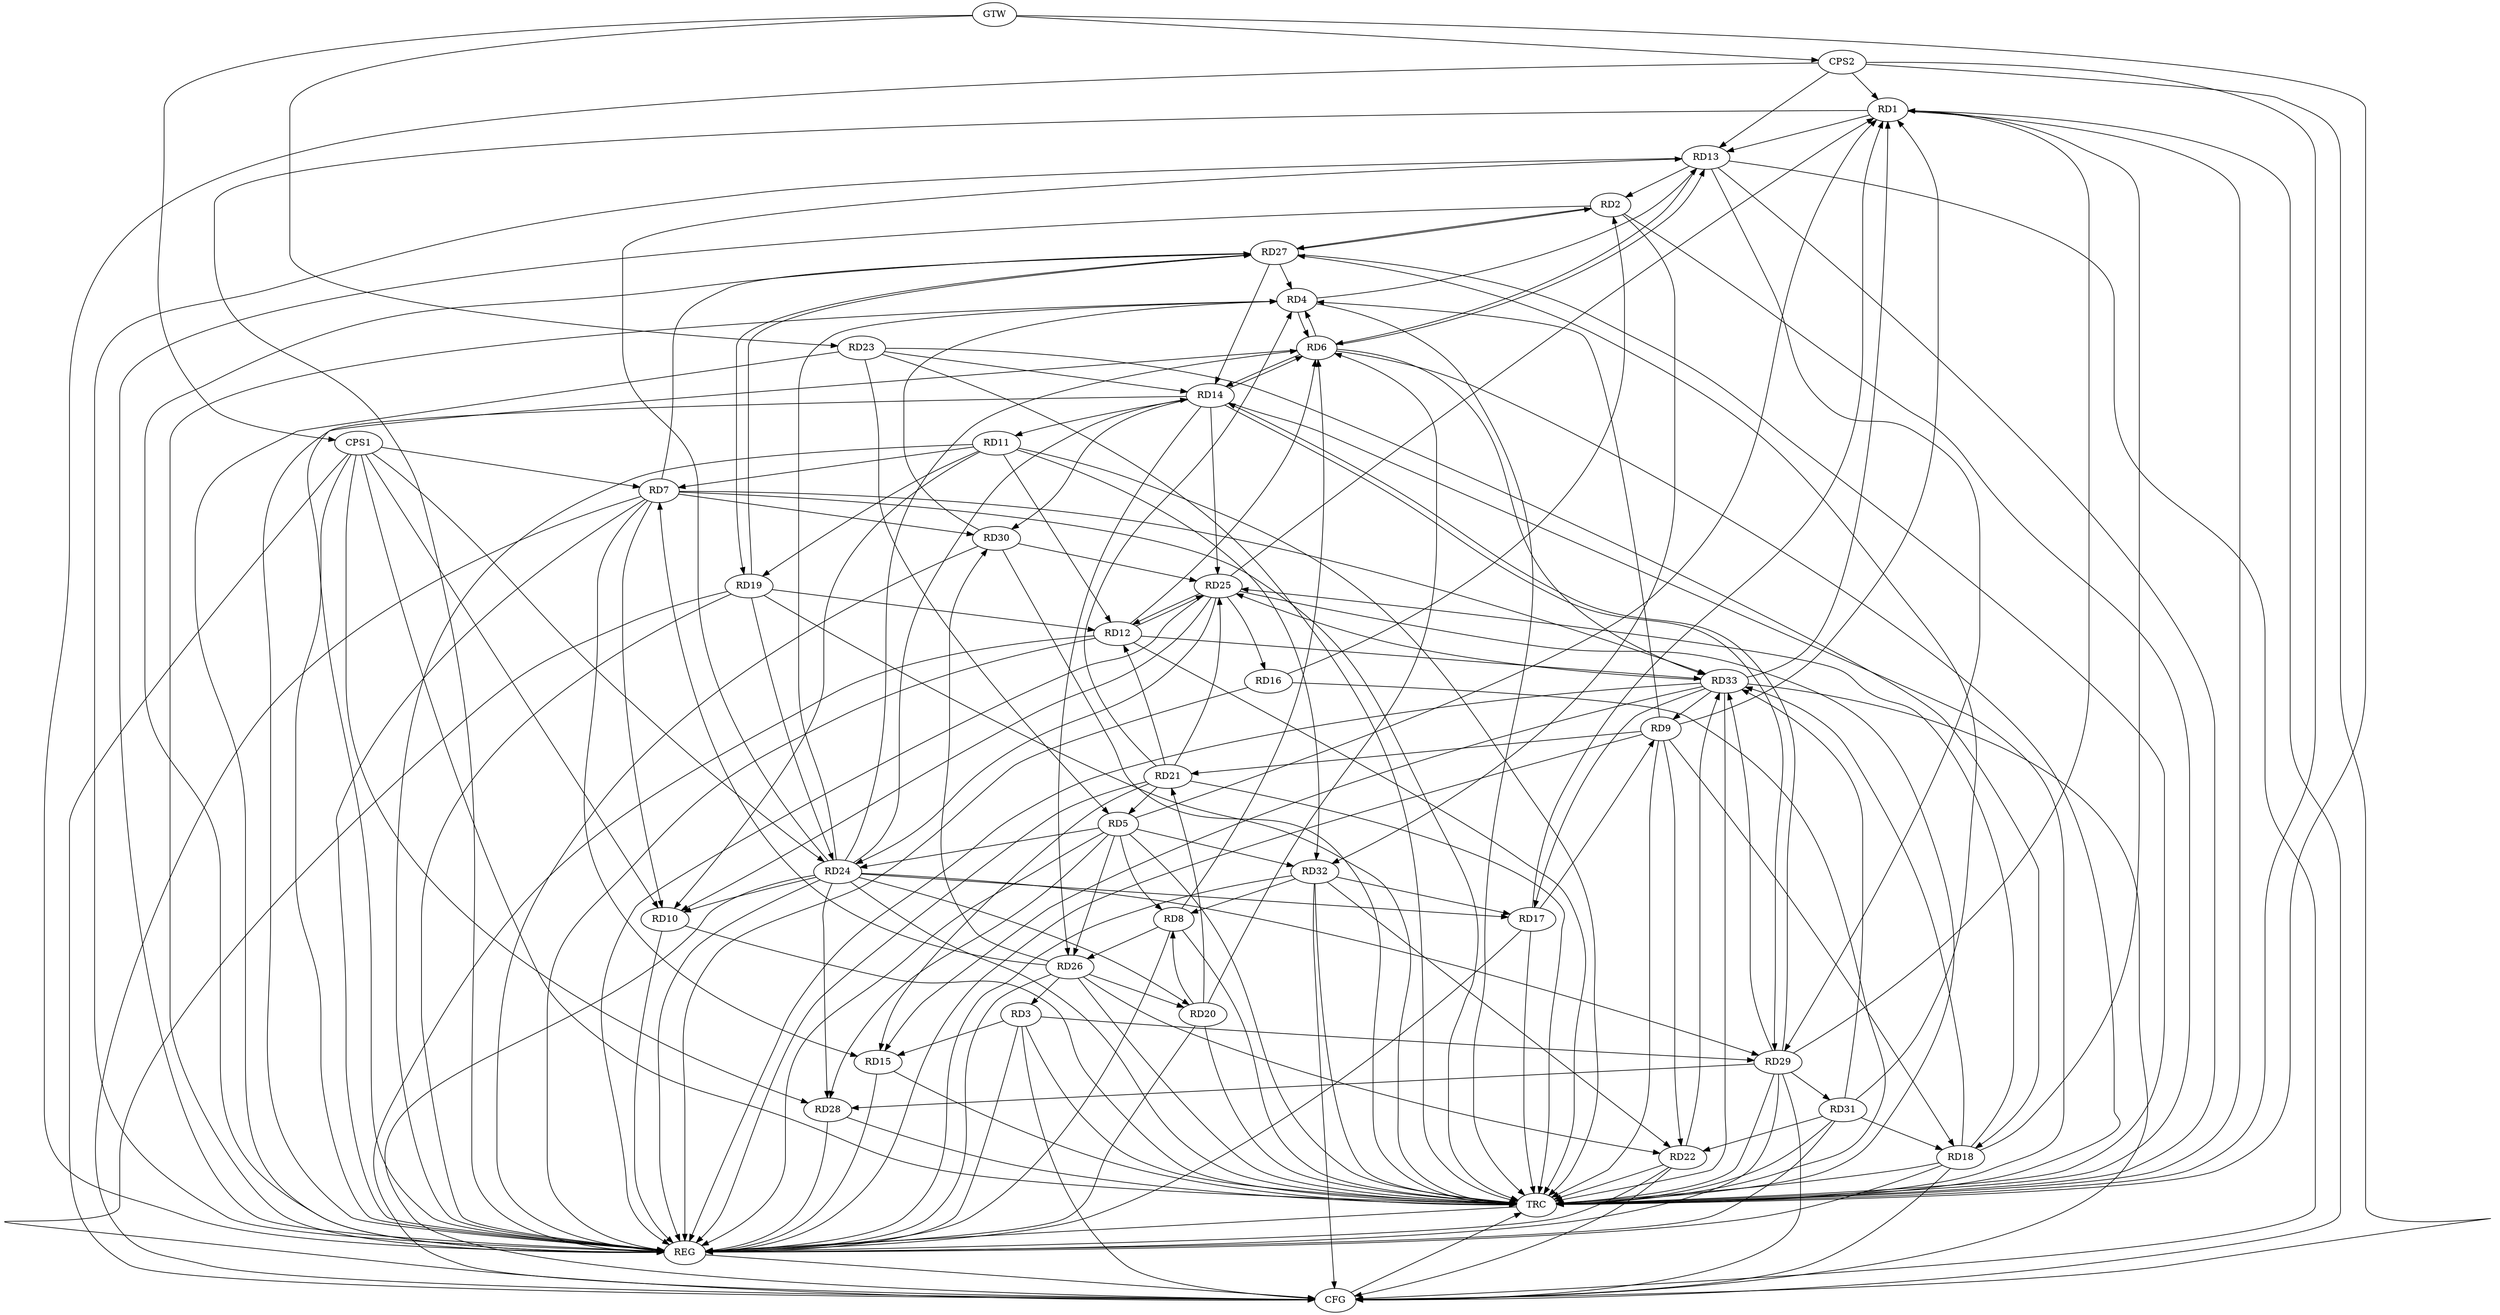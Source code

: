 strict digraph G {
  RD1 [ label="RD1" ];
  RD2 [ label="RD2" ];
  RD3 [ label="RD3" ];
  RD4 [ label="RD4" ];
  RD5 [ label="RD5" ];
  RD6 [ label="RD6" ];
  RD7 [ label="RD7" ];
  RD8 [ label="RD8" ];
  RD9 [ label="RD9" ];
  RD10 [ label="RD10" ];
  RD11 [ label="RD11" ];
  RD12 [ label="RD12" ];
  RD13 [ label="RD13" ];
  RD14 [ label="RD14" ];
  RD15 [ label="RD15" ];
  RD16 [ label="RD16" ];
  RD17 [ label="RD17" ];
  RD18 [ label="RD18" ];
  RD19 [ label="RD19" ];
  RD20 [ label="RD20" ];
  RD21 [ label="RD21" ];
  RD22 [ label="RD22" ];
  RD23 [ label="RD23" ];
  RD24 [ label="RD24" ];
  RD25 [ label="RD25" ];
  RD26 [ label="RD26" ];
  RD27 [ label="RD27" ];
  RD28 [ label="RD28" ];
  RD29 [ label="RD29" ];
  RD30 [ label="RD30" ];
  RD31 [ label="RD31" ];
  RD32 [ label="RD32" ];
  RD33 [ label="RD33" ];
  CPS1 [ label="CPS1" ];
  CPS2 [ label="CPS2" ];
  GTW [ label="GTW" ];
  REG [ label="REG" ];
  CFG [ label="CFG" ];
  TRC [ label="TRC" ];
  RD5 -> RD1;
  RD9 -> RD1;
  RD1 -> RD13;
  RD17 -> RD1;
  RD18 -> RD1;
  RD25 -> RD1;
  RD29 -> RD1;
  RD33 -> RD1;
  RD13 -> RD2;
  RD16 -> RD2;
  RD2 -> RD27;
  RD27 -> RD2;
  RD2 -> RD32;
  RD3 -> RD15;
  RD26 -> RD3;
  RD3 -> RD29;
  RD4 -> RD6;
  RD6 -> RD4;
  RD9 -> RD4;
  RD4 -> RD13;
  RD21 -> RD4;
  RD27 -> RD4;
  RD30 -> RD4;
  RD5 -> RD8;
  RD21 -> RD5;
  RD23 -> RD5;
  RD5 -> RD24;
  RD5 -> RD26;
  RD5 -> RD28;
  RD5 -> RD32;
  RD8 -> RD6;
  RD12 -> RD6;
  RD6 -> RD13;
  RD13 -> RD6;
  RD6 -> RD14;
  RD14 -> RD6;
  RD20 -> RD6;
  RD24 -> RD6;
  RD6 -> RD33;
  RD7 -> RD10;
  RD11 -> RD7;
  RD7 -> RD15;
  RD26 -> RD7;
  RD7 -> RD27;
  RD7 -> RD30;
  RD7 -> RD33;
  RD20 -> RD8;
  RD8 -> RD26;
  RD32 -> RD8;
  RD17 -> RD9;
  RD9 -> RD18;
  RD9 -> RD21;
  RD9 -> RD22;
  RD33 -> RD9;
  RD11 -> RD10;
  RD24 -> RD10;
  RD25 -> RD10;
  RD11 -> RD12;
  RD14 -> RD11;
  RD11 -> RD19;
  RD11 -> RD32;
  RD19 -> RD12;
  RD21 -> RD12;
  RD12 -> RD25;
  RD25 -> RD12;
  RD12 -> RD33;
  RD24 -> RD13;
  RD13 -> RD29;
  RD23 -> RD14;
  RD24 -> RD14;
  RD14 -> RD25;
  RD14 -> RD26;
  RD27 -> RD14;
  RD14 -> RD29;
  RD29 -> RD14;
  RD14 -> RD30;
  RD21 -> RD15;
  RD33 -> RD15;
  RD25 -> RD16;
  RD24 -> RD17;
  RD32 -> RD17;
  RD33 -> RD17;
  RD23 -> RD18;
  RD18 -> RD25;
  RD31 -> RD18;
  RD18 -> RD33;
  RD19 -> RD24;
  RD19 -> RD27;
  RD27 -> RD19;
  RD20 -> RD21;
  RD26 -> RD20;
  RD21 -> RD25;
  RD26 -> RD22;
  RD31 -> RD22;
  RD32 -> RD22;
  RD22 -> RD33;
  RD25 -> RD24;
  RD24 -> RD28;
  RD30 -> RD25;
  RD33 -> RD25;
  RD26 -> RD30;
  RD31 -> RD27;
  RD29 -> RD28;
  RD29 -> RD31;
  RD29 -> RD33;
  RD31 -> RD33;
  CPS1 -> RD10;
  CPS1 -> RD28;
  CPS1 -> RD7;
  CPS1 -> RD24;
  CPS2 -> RD1;
  CPS2 -> RD13;
  GTW -> RD23;
  GTW -> CPS1;
  GTW -> CPS2;
  RD1 -> REG;
  RD2 -> REG;
  RD3 -> REG;
  RD4 -> REG;
  RD5 -> REG;
  RD6 -> REG;
  RD7 -> REG;
  RD8 -> REG;
  RD9 -> REG;
  RD10 -> REG;
  RD11 -> REG;
  RD12 -> REG;
  RD13 -> REG;
  RD14 -> REG;
  RD15 -> REG;
  RD16 -> REG;
  RD17 -> REG;
  RD18 -> REG;
  RD19 -> REG;
  RD20 -> REG;
  RD21 -> REG;
  RD22 -> REG;
  RD23 -> REG;
  RD24 -> REG;
  RD25 -> REG;
  RD26 -> REG;
  RD27 -> REG;
  RD28 -> REG;
  RD29 -> REG;
  RD30 -> REG;
  RD31 -> REG;
  RD32 -> REG;
  RD33 -> REG;
  CPS1 -> REG;
  CPS2 -> REG;
  RD1 -> CFG;
  RD13 -> CFG;
  RD7 -> CFG;
  CPS2 -> CFG;
  RD3 -> CFG;
  CPS1 -> CFG;
  RD24 -> CFG;
  RD32 -> CFG;
  RD19 -> CFG;
  RD22 -> CFG;
  RD29 -> CFG;
  RD33 -> CFG;
  RD12 -> CFG;
  RD18 -> CFG;
  REG -> CFG;
  RD1 -> TRC;
  RD2 -> TRC;
  RD3 -> TRC;
  RD4 -> TRC;
  RD5 -> TRC;
  RD6 -> TRC;
  RD7 -> TRC;
  RD8 -> TRC;
  RD9 -> TRC;
  RD10 -> TRC;
  RD11 -> TRC;
  RD12 -> TRC;
  RD13 -> TRC;
  RD14 -> TRC;
  RD15 -> TRC;
  RD16 -> TRC;
  RD17 -> TRC;
  RD18 -> TRC;
  RD19 -> TRC;
  RD20 -> TRC;
  RD21 -> TRC;
  RD22 -> TRC;
  RD23 -> TRC;
  RD24 -> TRC;
  RD25 -> TRC;
  RD26 -> TRC;
  RD27 -> TRC;
  RD28 -> TRC;
  RD29 -> TRC;
  RD30 -> TRC;
  RD31 -> TRC;
  RD32 -> TRC;
  RD33 -> TRC;
  CPS1 -> TRC;
  CPS2 -> TRC;
  GTW -> TRC;
  CFG -> TRC;
  TRC -> REG;
  RD24 -> RD20;
  RD24 -> RD4;
  RD24 -> RD29;
}
